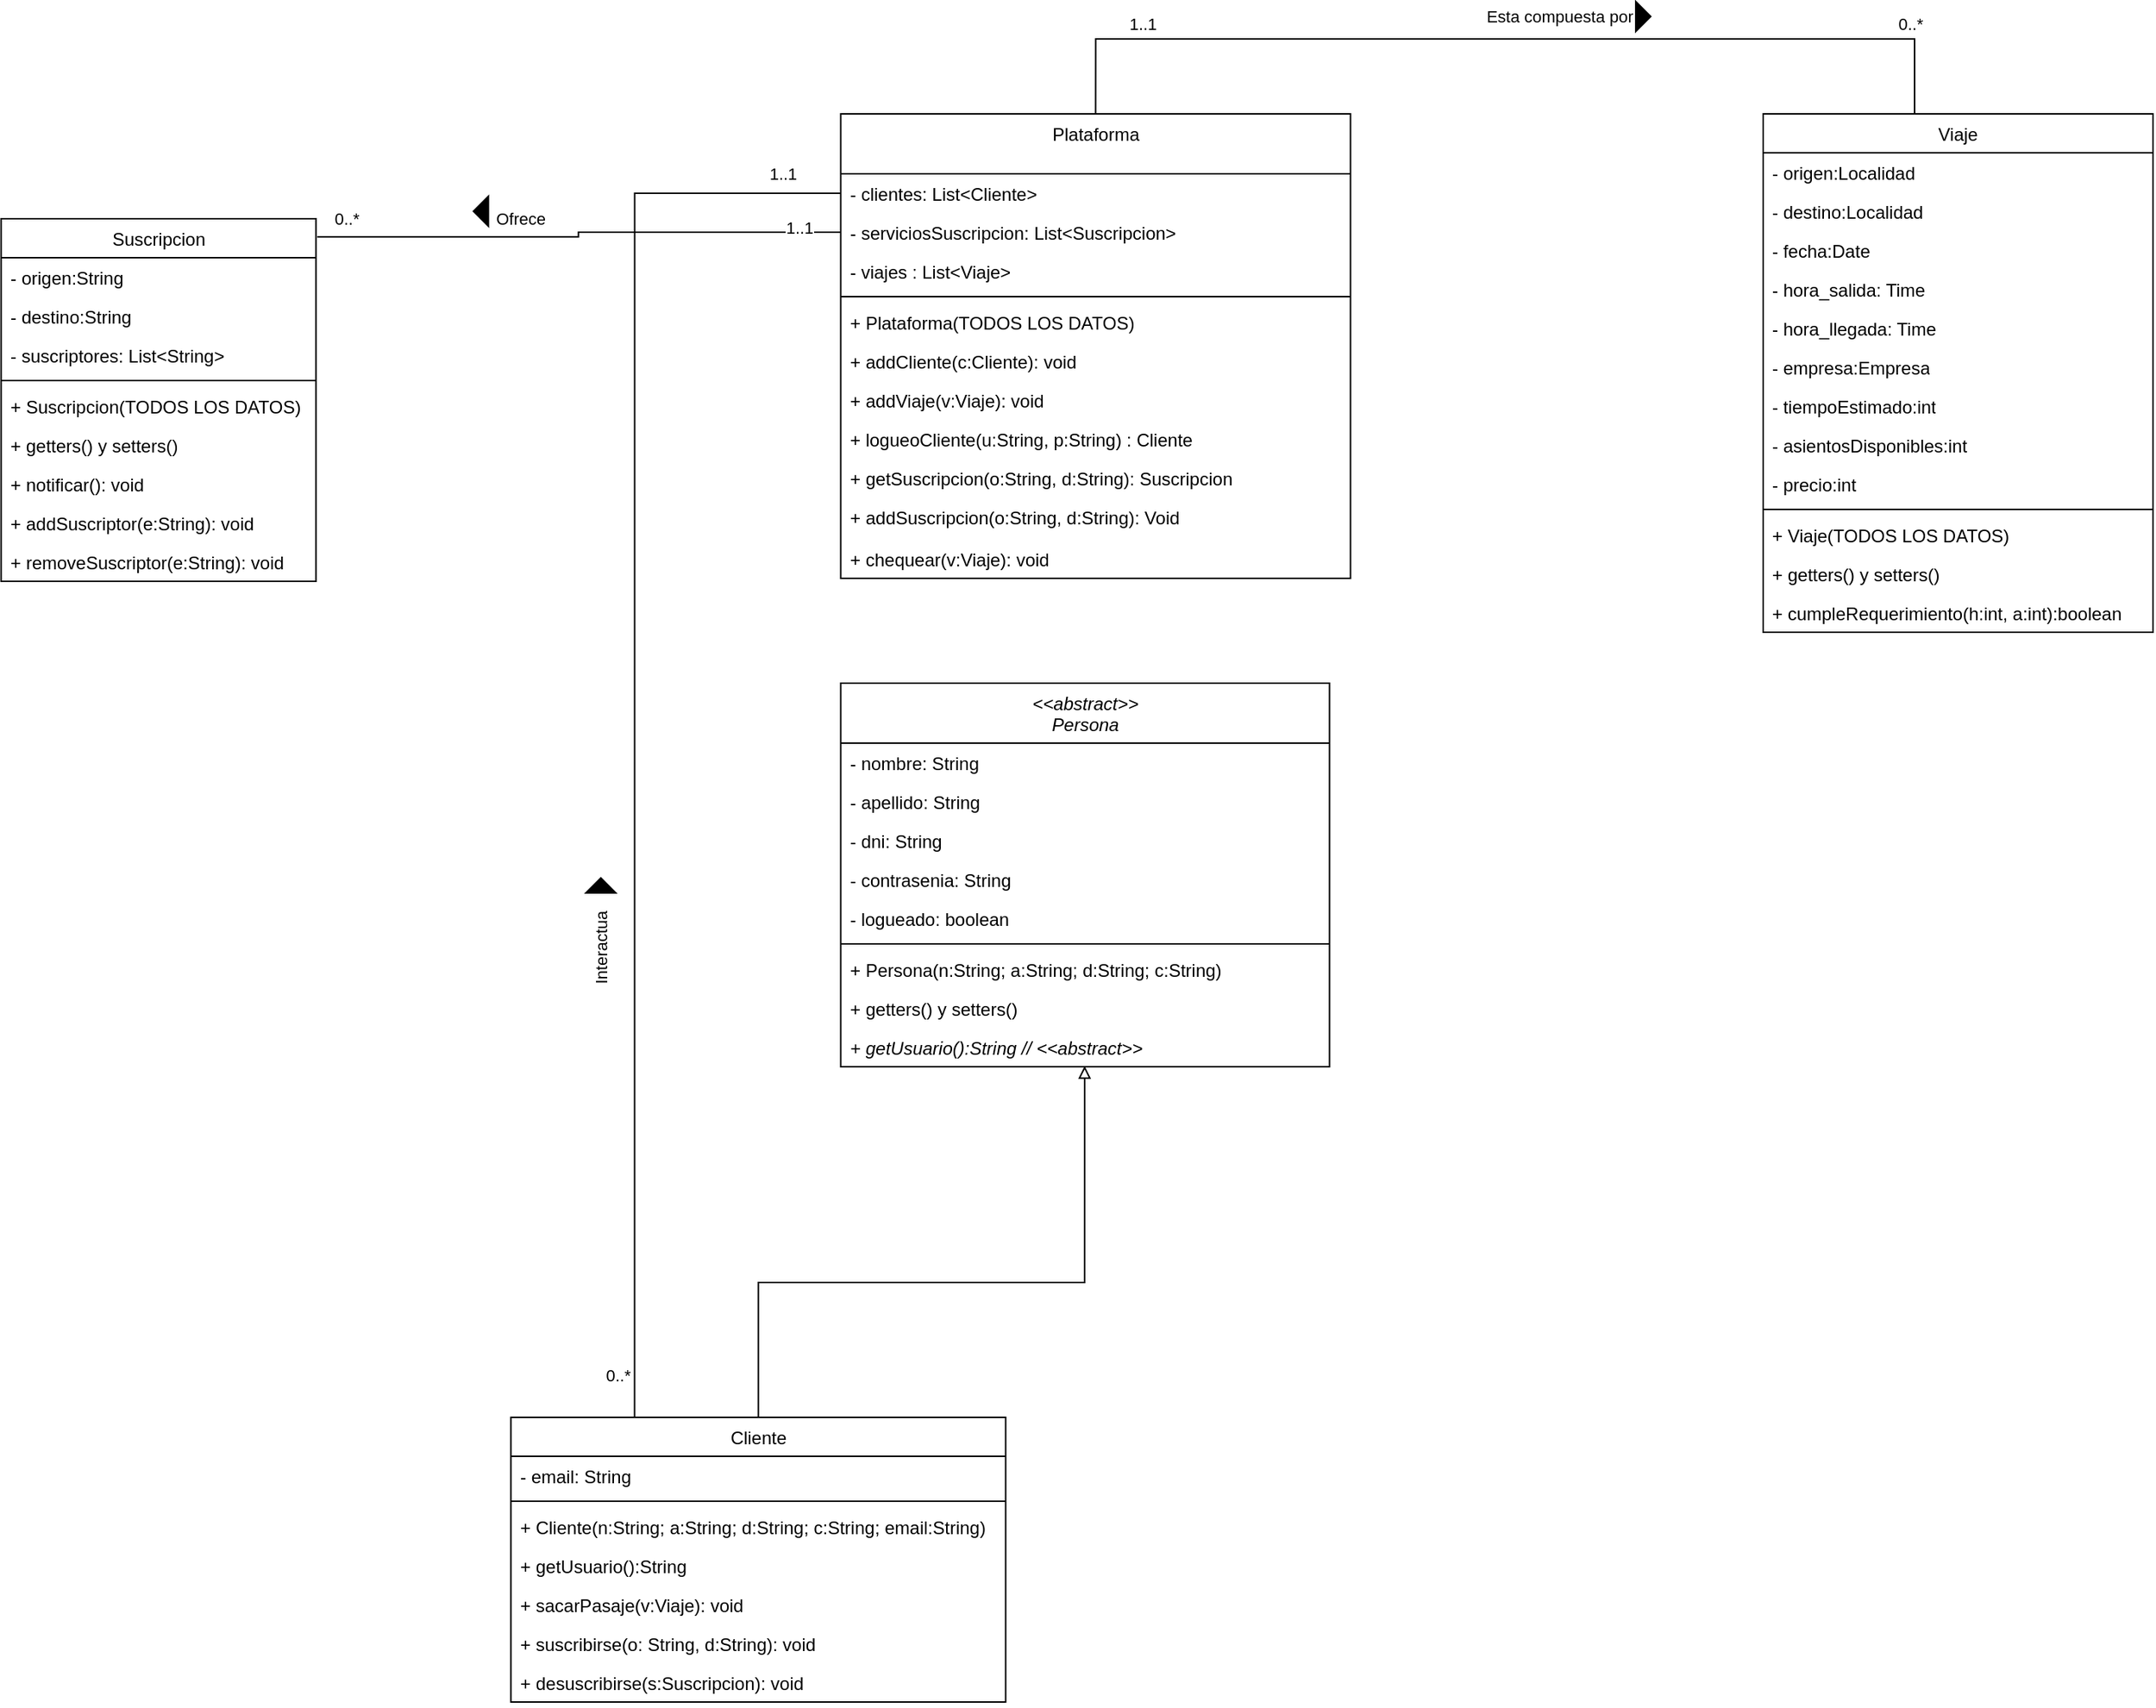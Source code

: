 <mxfile version="21.2.8" type="device">
  <diagram name="Página-1" id="zjq8cMb5KONKdvHJmB7o">
    <mxGraphModel dx="684" dy="711" grid="1" gridSize="10" guides="1" tooltips="1" connect="1" arrows="1" fold="1" page="1" pageScale="1" pageWidth="827" pageHeight="1169" math="0" shadow="0">
      <root>
        <mxCell id="0" />
        <mxCell id="1" parent="0" />
        <mxCell id="j-AWwlysF16xWAHeP7fP-1" value="&lt;i style=&quot;font-weight: normal;&quot;&gt;&amp;lt;&amp;lt;abstract&amp;gt;&amp;gt;&lt;br&gt;Persona&lt;/i&gt;" style="swimlane;fontStyle=1;align=center;verticalAlign=top;childLayout=stackLayout;horizontal=1;startSize=40;horizontalStack=0;resizeParent=1;resizeParentMax=0;resizeLast=0;collapsible=1;marginBottom=0;whiteSpace=wrap;html=1;" parent="1" vertex="1">
          <mxGeometry x="914.75" y="720" width="326" height="256" as="geometry" />
        </mxCell>
        <mxCell id="j-AWwlysF16xWAHeP7fP-2" value="- nombre: String" style="text;strokeColor=none;fillColor=none;align=left;verticalAlign=top;spacingLeft=4;spacingRight=4;overflow=hidden;rotatable=0;points=[[0,0.5],[1,0.5]];portConstraint=eastwest;whiteSpace=wrap;html=1;" parent="j-AWwlysF16xWAHeP7fP-1" vertex="1">
          <mxGeometry y="40" width="326" height="26" as="geometry" />
        </mxCell>
        <mxCell id="j-AWwlysF16xWAHeP7fP-3" value="- apellido: String" style="text;strokeColor=none;fillColor=none;align=left;verticalAlign=top;spacingLeft=4;spacingRight=4;overflow=hidden;rotatable=0;points=[[0,0.5],[1,0.5]];portConstraint=eastwest;whiteSpace=wrap;html=1;" parent="j-AWwlysF16xWAHeP7fP-1" vertex="1">
          <mxGeometry y="66" width="326" height="26" as="geometry" />
        </mxCell>
        <mxCell id="j-AWwlysF16xWAHeP7fP-4" value="- dni: String" style="text;strokeColor=none;fillColor=none;align=left;verticalAlign=top;spacingLeft=4;spacingRight=4;overflow=hidden;rotatable=0;points=[[0,0.5],[1,0.5]];portConstraint=eastwest;whiteSpace=wrap;html=1;" parent="j-AWwlysF16xWAHeP7fP-1" vertex="1">
          <mxGeometry y="92" width="326" height="26" as="geometry" />
        </mxCell>
        <mxCell id="j-AWwlysF16xWAHeP7fP-5" value="- contrasenia: String" style="text;strokeColor=none;fillColor=none;align=left;verticalAlign=top;spacingLeft=4;spacingRight=4;overflow=hidden;rotatable=0;points=[[0,0.5],[1,0.5]];portConstraint=eastwest;whiteSpace=wrap;html=1;" parent="j-AWwlysF16xWAHeP7fP-1" vertex="1">
          <mxGeometry y="118" width="326" height="26" as="geometry" />
        </mxCell>
        <mxCell id="j-AWwlysF16xWAHeP7fP-6" value="- logueado: boolean" style="text;strokeColor=none;fillColor=none;align=left;verticalAlign=top;spacingLeft=4;spacingRight=4;overflow=hidden;rotatable=0;points=[[0,0.5],[1,0.5]];portConstraint=eastwest;whiteSpace=wrap;html=1;" parent="j-AWwlysF16xWAHeP7fP-1" vertex="1">
          <mxGeometry y="144" width="326" height="26" as="geometry" />
        </mxCell>
        <mxCell id="j-AWwlysF16xWAHeP7fP-7" value="" style="line;strokeWidth=1;fillColor=none;align=left;verticalAlign=middle;spacingTop=-1;spacingLeft=3;spacingRight=3;rotatable=0;labelPosition=right;points=[];portConstraint=eastwest;strokeColor=inherit;" parent="j-AWwlysF16xWAHeP7fP-1" vertex="1">
          <mxGeometry y="170" width="326" height="8" as="geometry" />
        </mxCell>
        <mxCell id="j-AWwlysF16xWAHeP7fP-8" value="+ Persona(n:String; a:String; d:String; c:String)" style="text;strokeColor=none;fillColor=none;align=left;verticalAlign=top;spacingLeft=4;spacingRight=4;overflow=hidden;rotatable=0;points=[[0,0.5],[1,0.5]];portConstraint=eastwest;whiteSpace=wrap;html=1;" parent="j-AWwlysF16xWAHeP7fP-1" vertex="1">
          <mxGeometry y="178" width="326" height="26" as="geometry" />
        </mxCell>
        <mxCell id="j-AWwlysF16xWAHeP7fP-9" value="+ getters() y setters()" style="text;strokeColor=none;fillColor=none;align=left;verticalAlign=top;spacingLeft=4;spacingRight=4;overflow=hidden;rotatable=0;points=[[0,0.5],[1,0.5]];portConstraint=eastwest;whiteSpace=wrap;html=1;" parent="j-AWwlysF16xWAHeP7fP-1" vertex="1">
          <mxGeometry y="204" width="326" height="26" as="geometry" />
        </mxCell>
        <mxCell id="j-AWwlysF16xWAHeP7fP-10" value="&lt;i&gt;+ getUsuario():String // &amp;lt;&amp;lt;abstract&amp;gt;&amp;gt;&lt;/i&gt;" style="text;strokeColor=none;fillColor=none;align=left;verticalAlign=top;spacingLeft=4;spacingRight=4;overflow=hidden;rotatable=0;points=[[0,0.5],[1,0.5]];portConstraint=eastwest;whiteSpace=wrap;html=1;" parent="j-AWwlysF16xWAHeP7fP-1" vertex="1">
          <mxGeometry y="230" width="326" height="26" as="geometry" />
        </mxCell>
        <mxCell id="j-AWwlysF16xWAHeP7fP-11" style="rounded=0;orthogonalLoop=1;jettySize=auto;html=1;entryX=0.499;entryY=0.981;entryDx=0;entryDy=0;entryPerimeter=0;endArrow=block;endFill=0;edgeStyle=orthogonalEdgeStyle;" parent="1" source="j-AWwlysF16xWAHeP7fP-13" target="j-AWwlysF16xWAHeP7fP-10" edge="1">
          <mxGeometry relative="1" as="geometry">
            <Array as="points">
              <mxPoint x="860" y="1120" />
              <mxPoint x="1077" y="1120" />
            </Array>
          </mxGeometry>
        </mxCell>
        <mxCell id="j-AWwlysF16xWAHeP7fP-13" value="&lt;span style=&quot;font-weight: normal;&quot;&gt;Cliente&lt;/span&gt;" style="swimlane;fontStyle=1;align=center;verticalAlign=top;childLayout=stackLayout;horizontal=1;startSize=26;horizontalStack=0;resizeParent=1;resizeParentMax=0;resizeLast=0;collapsible=1;marginBottom=0;whiteSpace=wrap;html=1;" parent="1" vertex="1">
          <mxGeometry x="694.75" y="1210" width="330" height="190" as="geometry">
            <mxRectangle x="134" y="100" width="70" height="26" as="alternateBounds" />
          </mxGeometry>
        </mxCell>
        <mxCell id="j-AWwlysF16xWAHeP7fP-14" value="- email: String" style="text;strokeColor=none;fillColor=none;align=left;verticalAlign=top;spacingLeft=4;spacingRight=4;overflow=hidden;rotatable=0;points=[[0,0.5],[1,0.5]];portConstraint=eastwest;whiteSpace=wrap;html=1;" parent="j-AWwlysF16xWAHeP7fP-13" vertex="1">
          <mxGeometry y="26" width="330" height="26" as="geometry" />
        </mxCell>
        <mxCell id="j-AWwlysF16xWAHeP7fP-17" value="" style="line;strokeWidth=1;fillColor=none;align=left;verticalAlign=middle;spacingTop=-1;spacingLeft=3;spacingRight=3;rotatable=0;labelPosition=right;points=[];portConstraint=eastwest;strokeColor=inherit;" parent="j-AWwlysF16xWAHeP7fP-13" vertex="1">
          <mxGeometry y="52" width="330" height="8" as="geometry" />
        </mxCell>
        <mxCell id="j-AWwlysF16xWAHeP7fP-18" value="+ Cliente(n:String; a:String; d:String; c:String; email:String)" style="text;strokeColor=none;fillColor=none;align=left;verticalAlign=top;spacingLeft=4;spacingRight=4;overflow=hidden;rotatable=0;points=[[0,0.5],[1,0.5]];portConstraint=eastwest;whiteSpace=wrap;html=1;" parent="j-AWwlysF16xWAHeP7fP-13" vertex="1">
          <mxGeometry y="60" width="330" height="26" as="geometry" />
        </mxCell>
        <mxCell id="AUp9FPdAzG-k2VMfIPUW-1" value="+ getUsuario():String&amp;nbsp;" style="text;strokeColor=none;fillColor=none;align=left;verticalAlign=top;spacingLeft=4;spacingRight=4;overflow=hidden;rotatable=0;points=[[0,0.5],[1,0.5]];portConstraint=eastwest;whiteSpace=wrap;html=1;" parent="j-AWwlysF16xWAHeP7fP-13" vertex="1">
          <mxGeometry y="86" width="330" height="26" as="geometry" />
        </mxCell>
        <mxCell id="j-AWwlysF16xWAHeP7fP-22" value="+ sacarPasaje(v:Viaje): void" style="text;strokeColor=none;fillColor=none;align=left;verticalAlign=top;spacingLeft=4;spacingRight=4;overflow=hidden;rotatable=0;points=[[0,0.5],[1,0.5]];portConstraint=eastwest;whiteSpace=wrap;html=1;" parent="j-AWwlysF16xWAHeP7fP-13" vertex="1">
          <mxGeometry y="112" width="330" height="26" as="geometry" />
        </mxCell>
        <mxCell id="j-AWwlysF16xWAHeP7fP-25" value="+ suscribirse(o: String, d:String): void" style="text;strokeColor=none;fillColor=none;align=left;verticalAlign=top;spacingLeft=4;spacingRight=4;overflow=hidden;rotatable=0;points=[[0,0.5],[1,0.5]];portConstraint=eastwest;whiteSpace=wrap;html=1;" parent="j-AWwlysF16xWAHeP7fP-13" vertex="1">
          <mxGeometry y="138" width="330" height="26" as="geometry" />
        </mxCell>
        <mxCell id="j-AWwlysF16xWAHeP7fP-26" value="+ desuscribirse(s:Suscripcion): void" style="text;strokeColor=none;fillColor=none;align=left;verticalAlign=top;spacingLeft=4;spacingRight=4;overflow=hidden;rotatable=0;points=[[0,0.5],[1,0.5]];portConstraint=eastwest;whiteSpace=wrap;html=1;" parent="j-AWwlysF16xWAHeP7fP-13" vertex="1">
          <mxGeometry y="164" width="330" height="26" as="geometry" />
        </mxCell>
        <mxCell id="j-AWwlysF16xWAHeP7fP-86" value="&lt;span style=&quot;font-weight: normal;&quot;&gt;Suscripcion&lt;/span&gt;" style="swimlane;fontStyle=1;align=center;verticalAlign=top;childLayout=stackLayout;horizontal=1;startSize=26;horizontalStack=0;resizeParent=1;resizeParentMax=0;resizeLast=0;collapsible=1;marginBottom=0;whiteSpace=wrap;html=1;" parent="1" vertex="1">
          <mxGeometry x="354.75" y="410" width="210" height="242" as="geometry">
            <mxRectangle x="1500" y="60" width="90" height="26" as="alternateBounds" />
          </mxGeometry>
        </mxCell>
        <mxCell id="j-AWwlysF16xWAHeP7fP-87" value="- origen:String" style="text;strokeColor=none;fillColor=none;align=left;verticalAlign=top;spacingLeft=4;spacingRight=4;overflow=hidden;rotatable=0;points=[[0,0.5],[1,0.5]];portConstraint=eastwest;whiteSpace=wrap;html=1;" parent="j-AWwlysF16xWAHeP7fP-86" vertex="1">
          <mxGeometry y="26" width="210" height="26" as="geometry" />
        </mxCell>
        <mxCell id="j-AWwlysF16xWAHeP7fP-88" value="- destino:String" style="text;strokeColor=none;fillColor=none;align=left;verticalAlign=top;spacingLeft=4;spacingRight=4;overflow=hidden;rotatable=0;points=[[0,0.5],[1,0.5]];portConstraint=eastwest;whiteSpace=wrap;html=1;" parent="j-AWwlysF16xWAHeP7fP-86" vertex="1">
          <mxGeometry y="52" width="210" height="26" as="geometry" />
        </mxCell>
        <mxCell id="j-AWwlysF16xWAHeP7fP-89" value="- suscriptores: List&amp;lt;String&amp;gt;" style="text;strokeColor=none;fillColor=none;align=left;verticalAlign=top;spacingLeft=4;spacingRight=4;overflow=hidden;rotatable=0;points=[[0,0.5],[1,0.5]];portConstraint=eastwest;whiteSpace=wrap;html=1;" parent="j-AWwlysF16xWAHeP7fP-86" vertex="1">
          <mxGeometry y="78" width="210" height="26" as="geometry" />
        </mxCell>
        <mxCell id="j-AWwlysF16xWAHeP7fP-90" value="" style="line;strokeWidth=1;fillColor=none;align=left;verticalAlign=middle;spacingTop=-1;spacingLeft=3;spacingRight=3;rotatable=0;labelPosition=right;points=[];portConstraint=eastwest;strokeColor=inherit;" parent="j-AWwlysF16xWAHeP7fP-86" vertex="1">
          <mxGeometry y="104" width="210" height="8" as="geometry" />
        </mxCell>
        <mxCell id="j-AWwlysF16xWAHeP7fP-91" value="+ Suscripcion(TODOS LOS DATOS)" style="text;strokeColor=none;fillColor=none;align=left;verticalAlign=top;spacingLeft=4;spacingRight=4;overflow=hidden;rotatable=0;points=[[0,0.5],[1,0.5]];portConstraint=eastwest;whiteSpace=wrap;html=1;" parent="j-AWwlysF16xWAHeP7fP-86" vertex="1">
          <mxGeometry y="112" width="210" height="26" as="geometry" />
        </mxCell>
        <mxCell id="j-AWwlysF16xWAHeP7fP-92" value="+ getters() y setters()" style="text;strokeColor=none;fillColor=none;align=left;verticalAlign=top;spacingLeft=4;spacingRight=4;overflow=hidden;rotatable=0;points=[[0,0.5],[1,0.5]];portConstraint=eastwest;whiteSpace=wrap;html=1;" parent="j-AWwlysF16xWAHeP7fP-86" vertex="1">
          <mxGeometry y="138" width="210" height="26" as="geometry" />
        </mxCell>
        <mxCell id="j-AWwlysF16xWAHeP7fP-93" value="+ notificar(): void" style="text;strokeColor=none;fillColor=none;align=left;verticalAlign=top;spacingLeft=4;spacingRight=4;overflow=hidden;rotatable=0;points=[[0,0.5],[1,0.5]];portConstraint=eastwest;whiteSpace=wrap;html=1;" parent="j-AWwlysF16xWAHeP7fP-86" vertex="1">
          <mxGeometry y="164" width="210" height="26" as="geometry" />
        </mxCell>
        <mxCell id="j-AWwlysF16xWAHeP7fP-94" value="+ addSuscriptor(e:String): void" style="text;strokeColor=none;fillColor=none;align=left;verticalAlign=top;spacingLeft=4;spacingRight=4;overflow=hidden;rotatable=0;points=[[0,0.5],[1,0.5]];portConstraint=eastwest;whiteSpace=wrap;html=1;" parent="j-AWwlysF16xWAHeP7fP-86" vertex="1">
          <mxGeometry y="190" width="210" height="26" as="geometry" />
        </mxCell>
        <mxCell id="j-AWwlysF16xWAHeP7fP-95" value="+ removeSuscriptor(e:String): void" style="text;strokeColor=none;fillColor=none;align=left;verticalAlign=top;spacingLeft=4;spacingRight=4;overflow=hidden;rotatable=0;points=[[0,0.5],[1,0.5]];portConstraint=eastwest;whiteSpace=wrap;html=1;" parent="j-AWwlysF16xWAHeP7fP-86" vertex="1">
          <mxGeometry y="216" width="210" height="26" as="geometry" />
        </mxCell>
        <mxCell id="AUp9FPdAzG-k2VMfIPUW-20" style="edgeStyle=orthogonalEdgeStyle;rounded=0;orthogonalLoop=1;jettySize=auto;html=1;exitX=0.5;exitY=0;exitDx=0;exitDy=0;entryX=0.5;entryY=0;entryDx=0;entryDy=0;endArrow=none;endFill=0;" parent="1" source="j-AWwlysF16xWAHeP7fP-96" target="AUp9FPdAzG-k2VMfIPUW-5" edge="1">
          <mxGeometry relative="1" as="geometry">
            <Array as="points">
              <mxPoint x="1085" y="290" />
              <mxPoint x="1631" y="290" />
            </Array>
          </mxGeometry>
        </mxCell>
        <mxCell id="AUp9FPdAzG-k2VMfIPUW-22" value="Esta compuesta por" style="edgeLabel;html=1;align=center;verticalAlign=middle;resizable=0;points=[];" parent="AUp9FPdAzG-k2VMfIPUW-20" vertex="1" connectable="0">
          <mxGeometry x="0.062" y="2" relative="1" as="geometry">
            <mxPoint y="-13" as="offset" />
          </mxGeometry>
        </mxCell>
        <mxCell id="AUp9FPdAzG-k2VMfIPUW-23" value="1..1" style="edgeLabel;html=1;align=center;verticalAlign=middle;resizable=0;points=[];" parent="AUp9FPdAzG-k2VMfIPUW-20" vertex="1" connectable="0">
          <mxGeometry x="-0.761" y="-1" relative="1" as="geometry">
            <mxPoint y="-11" as="offset" />
          </mxGeometry>
        </mxCell>
        <mxCell id="AUp9FPdAzG-k2VMfIPUW-24" value="0..*" style="edgeLabel;html=1;align=center;verticalAlign=middle;resizable=0;points=[];" parent="AUp9FPdAzG-k2VMfIPUW-20" vertex="1" connectable="0">
          <mxGeometry x="0.757" relative="1" as="geometry">
            <mxPoint y="-10" as="offset" />
          </mxGeometry>
        </mxCell>
        <mxCell id="j-AWwlysF16xWAHeP7fP-96" value="&lt;span style=&quot;font-weight: 400;&quot;&gt;Plataforma&lt;/span&gt;" style="swimlane;fontStyle=1;align=center;verticalAlign=top;childLayout=stackLayout;horizontal=1;startSize=40;horizontalStack=0;resizeParent=1;resizeParentMax=0;resizeLast=0;collapsible=1;marginBottom=0;whiteSpace=wrap;html=1;" parent="1" vertex="1">
          <mxGeometry x="914.75" y="340" width="340" height="310" as="geometry">
            <mxRectangle x="-540" y="-410" width="90" height="40" as="alternateBounds" />
          </mxGeometry>
        </mxCell>
        <mxCell id="j-AWwlysF16xWAHeP7fP-97" value="- clientes: List&amp;lt;Cliente&amp;gt;" style="text;strokeColor=none;fillColor=none;align=left;verticalAlign=top;spacingLeft=4;spacingRight=4;overflow=hidden;rotatable=0;points=[[0,0.5],[1,0.5]];portConstraint=eastwest;whiteSpace=wrap;html=1;" parent="j-AWwlysF16xWAHeP7fP-96" vertex="1">
          <mxGeometry y="40" width="340" height="26" as="geometry" />
        </mxCell>
        <mxCell id="j-AWwlysF16xWAHeP7fP-99" value="- serviciosSuscripcion: List&amp;lt;Suscripcion&amp;gt;" style="text;strokeColor=none;fillColor=none;align=left;verticalAlign=top;spacingLeft=4;spacingRight=4;overflow=hidden;rotatable=0;points=[[0,0.5],[1,0.5]];portConstraint=eastwest;whiteSpace=wrap;html=1;" parent="j-AWwlysF16xWAHeP7fP-96" vertex="1">
          <mxGeometry y="66" width="340" height="26" as="geometry" />
        </mxCell>
        <mxCell id="AUp9FPdAzG-k2VMfIPUW-4" value="- viajes : List&amp;lt;Viaje&amp;gt;" style="text;strokeColor=none;fillColor=none;align=left;verticalAlign=top;spacingLeft=4;spacingRight=4;overflow=hidden;rotatable=0;points=[[0,0.5],[1,0.5]];portConstraint=eastwest;whiteSpace=wrap;html=1;" parent="j-AWwlysF16xWAHeP7fP-96" vertex="1">
          <mxGeometry y="92" width="340" height="26" as="geometry" />
        </mxCell>
        <mxCell id="j-AWwlysF16xWAHeP7fP-101" value="" style="line;strokeWidth=1;fillColor=none;align=left;verticalAlign=middle;spacingTop=-1;spacingLeft=3;spacingRight=3;rotatable=0;labelPosition=right;points=[];portConstraint=eastwest;strokeColor=inherit;" parent="j-AWwlysF16xWAHeP7fP-96" vertex="1">
          <mxGeometry y="118" width="340" height="8" as="geometry" />
        </mxCell>
        <mxCell id="j-AWwlysF16xWAHeP7fP-102" value="+ Plataforma(TODOS LOS DATOS)" style="text;strokeColor=none;fillColor=none;align=left;verticalAlign=top;spacingLeft=4;spacingRight=4;overflow=hidden;rotatable=0;points=[[0,0.5],[1,0.5]];portConstraint=eastwest;whiteSpace=wrap;html=1;" parent="j-AWwlysF16xWAHeP7fP-96" vertex="1">
          <mxGeometry y="126" width="340" height="26" as="geometry" />
        </mxCell>
        <mxCell id="j-AWwlysF16xWAHeP7fP-103" value="+ addCliente(c:Cliente): void" style="text;strokeColor=none;fillColor=none;align=left;verticalAlign=top;spacingLeft=4;spacingRight=4;overflow=hidden;rotatable=0;points=[[0,0.5],[1,0.5]];portConstraint=eastwest;whiteSpace=wrap;html=1;" parent="j-AWwlysF16xWAHeP7fP-96" vertex="1">
          <mxGeometry y="152" width="340" height="26" as="geometry" />
        </mxCell>
        <mxCell id="qALqu9sHK3WPXP12PWev-1" value="+ addViaje(v:Viaje): void" style="text;strokeColor=none;fillColor=none;align=left;verticalAlign=top;spacingLeft=4;spacingRight=4;overflow=hidden;rotatable=0;points=[[0,0.5],[1,0.5]];portConstraint=eastwest;whiteSpace=wrap;html=1;" vertex="1" parent="j-AWwlysF16xWAHeP7fP-96">
          <mxGeometry y="178" width="340" height="26" as="geometry" />
        </mxCell>
        <mxCell id="j-AWwlysF16xWAHeP7fP-104" value="+ logueoCliente(u:String, p:String) : Cliente" style="text;strokeColor=none;fillColor=none;align=left;verticalAlign=top;spacingLeft=4;spacingRight=4;overflow=hidden;rotatable=0;points=[[0,0.5],[1,0.5]];portConstraint=eastwest;whiteSpace=wrap;html=1;" parent="j-AWwlysF16xWAHeP7fP-96" vertex="1">
          <mxGeometry y="204" width="340" height="26" as="geometry" />
        </mxCell>
        <mxCell id="j-AWwlysF16xWAHeP7fP-106" value="+ getSuscripcion(o:String, d:String): Suscripcion" style="text;strokeColor=none;fillColor=none;align=left;verticalAlign=top;spacingLeft=4;spacingRight=4;overflow=hidden;rotatable=0;points=[[0,0.5],[1,0.5]];portConstraint=eastwest;whiteSpace=wrap;html=1;" parent="j-AWwlysF16xWAHeP7fP-96" vertex="1">
          <mxGeometry y="230" width="340" height="26" as="geometry" />
        </mxCell>
        <mxCell id="j-AWwlysF16xWAHeP7fP-107" value="+ addSuscripcion(o:String, d:String): Void" style="text;strokeColor=none;fillColor=none;align=left;verticalAlign=top;spacingLeft=4;spacingRight=4;overflow=hidden;rotatable=0;points=[[0,0.5],[1,0.5]];portConstraint=eastwest;whiteSpace=wrap;html=1;" parent="j-AWwlysF16xWAHeP7fP-96" vertex="1">
          <mxGeometry y="256" width="340" height="28" as="geometry" />
        </mxCell>
        <mxCell id="AUp9FPdAzG-k2VMfIPUW-3" value="+ chequear(v:Viaje): void" style="text;strokeColor=none;fillColor=none;align=left;verticalAlign=top;spacingLeft=4;spacingRight=4;overflow=hidden;rotatable=0;points=[[0,0.5],[1,0.5]];portConstraint=eastwest;whiteSpace=wrap;html=1;" parent="j-AWwlysF16xWAHeP7fP-96" vertex="1">
          <mxGeometry y="284" width="340" height="26" as="geometry" />
        </mxCell>
        <mxCell id="j-AWwlysF16xWAHeP7fP-149" style="edgeStyle=orthogonalEdgeStyle;rounded=0;orthogonalLoop=1;jettySize=auto;html=1;exitX=0;exitY=0.5;exitDx=0;exitDy=0;entryX=1.004;entryY=0.05;entryDx=0;entryDy=0;entryPerimeter=0;endArrow=none;endFill=0;" parent="1" source="j-AWwlysF16xWAHeP7fP-99" target="j-AWwlysF16xWAHeP7fP-86" edge="1">
          <mxGeometry relative="1" as="geometry" />
        </mxCell>
        <mxCell id="j-AWwlysF16xWAHeP7fP-150" value="1..1" style="edgeLabel;html=1;align=center;verticalAlign=middle;resizable=0;points=[];" parent="j-AWwlysF16xWAHeP7fP-149" vertex="1" connectable="0">
          <mxGeometry x="-0.843" y="-3" relative="1" as="geometry">
            <mxPoint x="-1" as="offset" />
          </mxGeometry>
        </mxCell>
        <mxCell id="j-AWwlysF16xWAHeP7fP-151" value="0..*" style="edgeLabel;html=1;align=center;verticalAlign=middle;resizable=0;points=[];" parent="j-AWwlysF16xWAHeP7fP-149" vertex="1" connectable="0">
          <mxGeometry x="0.931" y="-1" relative="1" as="geometry">
            <mxPoint x="7" y="-11" as="offset" />
          </mxGeometry>
        </mxCell>
        <mxCell id="j-AWwlysF16xWAHeP7fP-152" value="Ofrece" style="edgeLabel;html=1;align=center;verticalAlign=middle;resizable=0;points=[];" parent="j-AWwlysF16xWAHeP7fP-149" vertex="1" connectable="0">
          <mxGeometry x="0.239" y="-1" relative="1" as="geometry">
            <mxPoint x="1" y="-11" as="offset" />
          </mxGeometry>
        </mxCell>
        <mxCell id="j-AWwlysF16xWAHeP7fP-160" style="edgeStyle=orthogonalEdgeStyle;rounded=0;orthogonalLoop=1;jettySize=auto;html=1;exitX=0;exitY=0.5;exitDx=0;exitDy=0;entryX=0.25;entryY=0;entryDx=0;entryDy=0;endArrow=none;endFill=0;" parent="1" source="j-AWwlysF16xWAHeP7fP-97" target="j-AWwlysF16xWAHeP7fP-13" edge="1">
          <mxGeometry relative="1" as="geometry" />
        </mxCell>
        <mxCell id="j-AWwlysF16xWAHeP7fP-161" value="1..1" style="edgeLabel;html=1;align=center;verticalAlign=middle;resizable=0;points=[];" parent="j-AWwlysF16xWAHeP7fP-160" vertex="1" connectable="0">
          <mxGeometry x="-0.904" y="1" relative="1" as="geometry">
            <mxPoint x="7" y="-14" as="offset" />
          </mxGeometry>
        </mxCell>
        <mxCell id="j-AWwlysF16xWAHeP7fP-162" value="0..*" style="edgeLabel;html=1;align=center;verticalAlign=middle;resizable=0;points=[];" parent="j-AWwlysF16xWAHeP7fP-160" vertex="1" connectable="0">
          <mxGeometry x="0.898" relative="1" as="geometry">
            <mxPoint x="-12" y="20" as="offset" />
          </mxGeometry>
        </mxCell>
        <mxCell id="j-AWwlysF16xWAHeP7fP-163" value="Interactua" style="edgeLabel;html=1;align=center;verticalAlign=middle;resizable=0;points=[];rotation=-90;" parent="j-AWwlysF16xWAHeP7fP-160" vertex="1" connectable="0">
          <mxGeometry x="0.356" y="2" relative="1" as="geometry">
            <mxPoint x="-24" y="-5" as="offset" />
          </mxGeometry>
        </mxCell>
        <mxCell id="j-AWwlysF16xWAHeP7fP-164" value="" style="verticalLabelPosition=bottom;verticalAlign=top;html=1;shape=mxgraph.basic.acute_triangle;dx=0.5;rotation=0;fillColor=#000000;" parent="1" vertex="1">
          <mxGeometry x="744.75" y="850" width="20" height="10" as="geometry" />
        </mxCell>
        <mxCell id="j-AWwlysF16xWAHeP7fP-165" value="" style="verticalLabelPosition=bottom;verticalAlign=top;html=1;shape=mxgraph.basic.acute_triangle;dx=0.5;rotation=-90;fillColor=#000000;" parent="1" vertex="1">
          <mxGeometry x="664.75" y="400" width="20" height="10" as="geometry" />
        </mxCell>
        <mxCell id="AUp9FPdAzG-k2VMfIPUW-5" value="&lt;span style=&quot;font-weight: normal;&quot;&gt;Viaje&lt;/span&gt;" style="swimlane;fontStyle=1;align=center;verticalAlign=top;childLayout=stackLayout;horizontal=1;startSize=26;horizontalStack=0;resizeParent=1;resizeParentMax=0;resizeLast=0;collapsible=1;marginBottom=0;whiteSpace=wrap;html=1;" parent="1" vertex="1">
          <mxGeometry x="1530" y="340" width="260" height="346" as="geometry">
            <mxRectangle x="1510" y="52" width="60" height="26" as="alternateBounds" />
          </mxGeometry>
        </mxCell>
        <mxCell id="AUp9FPdAzG-k2VMfIPUW-6" value="- origen:Localidad" style="text;strokeColor=none;fillColor=none;align=left;verticalAlign=top;spacingLeft=4;spacingRight=4;overflow=hidden;rotatable=0;points=[[0,0.5],[1,0.5]];portConstraint=eastwest;whiteSpace=wrap;html=1;" parent="AUp9FPdAzG-k2VMfIPUW-5" vertex="1">
          <mxGeometry y="26" width="260" height="26" as="geometry" />
        </mxCell>
        <mxCell id="AUp9FPdAzG-k2VMfIPUW-7" value="- destino:Localidad" style="text;strokeColor=none;fillColor=none;align=left;verticalAlign=top;spacingLeft=4;spacingRight=4;overflow=hidden;rotatable=0;points=[[0,0.5],[1,0.5]];portConstraint=eastwest;whiteSpace=wrap;html=1;" parent="AUp9FPdAzG-k2VMfIPUW-5" vertex="1">
          <mxGeometry y="52" width="260" height="26" as="geometry" />
        </mxCell>
        <mxCell id="AUp9FPdAzG-k2VMfIPUW-8" value="- fecha:Date" style="text;strokeColor=none;fillColor=none;align=left;verticalAlign=top;spacingLeft=4;spacingRight=4;overflow=hidden;rotatable=0;points=[[0,0.5],[1,0.5]];portConstraint=eastwest;whiteSpace=wrap;html=1;" parent="AUp9FPdAzG-k2VMfIPUW-5" vertex="1">
          <mxGeometry y="78" width="260" height="26" as="geometry" />
        </mxCell>
        <mxCell id="AUp9FPdAzG-k2VMfIPUW-9" value="- hora_salida: Time" style="text;strokeColor=none;fillColor=none;align=left;verticalAlign=top;spacingLeft=4;spacingRight=4;overflow=hidden;rotatable=0;points=[[0,0.5],[1,0.5]];portConstraint=eastwest;whiteSpace=wrap;html=1;" parent="AUp9FPdAzG-k2VMfIPUW-5" vertex="1">
          <mxGeometry y="104" width="260" height="26" as="geometry" />
        </mxCell>
        <mxCell id="AUp9FPdAzG-k2VMfIPUW-10" value="- hora_llegada: Time" style="text;strokeColor=none;fillColor=none;align=left;verticalAlign=top;spacingLeft=4;spacingRight=4;overflow=hidden;rotatable=0;points=[[0,0.5],[1,0.5]];portConstraint=eastwest;whiteSpace=wrap;html=1;" parent="AUp9FPdAzG-k2VMfIPUW-5" vertex="1">
          <mxGeometry y="130" width="260" height="26" as="geometry" />
        </mxCell>
        <mxCell id="AUp9FPdAzG-k2VMfIPUW-11" value="- empresa:Empresa" style="text;strokeColor=none;fillColor=none;align=left;verticalAlign=top;spacingLeft=4;spacingRight=4;overflow=hidden;rotatable=0;points=[[0,0.5],[1,0.5]];portConstraint=eastwest;whiteSpace=wrap;html=1;" parent="AUp9FPdAzG-k2VMfIPUW-5" vertex="1">
          <mxGeometry y="156" width="260" height="26" as="geometry" />
        </mxCell>
        <mxCell id="AUp9FPdAzG-k2VMfIPUW-12" value="- tiempoEstimado:int" style="text;strokeColor=none;fillColor=none;align=left;verticalAlign=top;spacingLeft=4;spacingRight=4;overflow=hidden;rotatable=0;points=[[0,0.5],[1,0.5]];portConstraint=eastwest;whiteSpace=wrap;html=1;" parent="AUp9FPdAzG-k2VMfIPUW-5" vertex="1">
          <mxGeometry y="182" width="260" height="26" as="geometry" />
        </mxCell>
        <mxCell id="AUp9FPdAzG-k2VMfIPUW-13" value="- asientosDisponibles:int" style="text;strokeColor=none;fillColor=none;align=left;verticalAlign=top;spacingLeft=4;spacingRight=4;overflow=hidden;rotatable=0;points=[[0,0.5],[1,0.5]];portConstraint=eastwest;whiteSpace=wrap;html=1;" parent="AUp9FPdAzG-k2VMfIPUW-5" vertex="1">
          <mxGeometry y="208" width="260" height="26" as="geometry" />
        </mxCell>
        <mxCell id="AUp9FPdAzG-k2VMfIPUW-14" value="- precio:int" style="text;strokeColor=none;fillColor=none;align=left;verticalAlign=top;spacingLeft=4;spacingRight=4;overflow=hidden;rotatable=0;points=[[0,0.5],[1,0.5]];portConstraint=eastwest;whiteSpace=wrap;html=1;" parent="AUp9FPdAzG-k2VMfIPUW-5" vertex="1">
          <mxGeometry y="234" width="260" height="26" as="geometry" />
        </mxCell>
        <mxCell id="AUp9FPdAzG-k2VMfIPUW-16" value="" style="line;strokeWidth=1;fillColor=none;align=left;verticalAlign=middle;spacingTop=-1;spacingLeft=3;spacingRight=3;rotatable=0;labelPosition=right;points=[];portConstraint=eastwest;strokeColor=inherit;" parent="AUp9FPdAzG-k2VMfIPUW-5" vertex="1">
          <mxGeometry y="260" width="260" height="8" as="geometry" />
        </mxCell>
        <mxCell id="AUp9FPdAzG-k2VMfIPUW-17" value="+ Viaje(TODOS LOS DATOS)" style="text;strokeColor=none;fillColor=none;align=left;verticalAlign=top;spacingLeft=4;spacingRight=4;overflow=hidden;rotatable=0;points=[[0,0.5],[1,0.5]];portConstraint=eastwest;whiteSpace=wrap;html=1;" parent="AUp9FPdAzG-k2VMfIPUW-5" vertex="1">
          <mxGeometry y="268" width="260" height="26" as="geometry" />
        </mxCell>
        <mxCell id="AUp9FPdAzG-k2VMfIPUW-18" value="+ getters() y setters()" style="text;strokeColor=none;fillColor=none;align=left;verticalAlign=top;spacingLeft=4;spacingRight=4;overflow=hidden;rotatable=0;points=[[0,0.5],[1,0.5]];portConstraint=eastwest;whiteSpace=wrap;html=1;" parent="AUp9FPdAzG-k2VMfIPUW-5" vertex="1">
          <mxGeometry y="294" width="260" height="26" as="geometry" />
        </mxCell>
        <mxCell id="AUp9FPdAzG-k2VMfIPUW-19" value="+ cumpleRequerimiento(h:int, a:int):boolean" style="text;strokeColor=none;fillColor=none;align=left;verticalAlign=top;spacingLeft=4;spacingRight=4;overflow=hidden;rotatable=0;points=[[0,0.5],[1,0.5]];portConstraint=eastwest;whiteSpace=wrap;html=1;" parent="AUp9FPdAzG-k2VMfIPUW-5" vertex="1">
          <mxGeometry y="320" width="260" height="26" as="geometry" />
        </mxCell>
        <mxCell id="AUp9FPdAzG-k2VMfIPUW-21" value="" style="verticalLabelPosition=bottom;verticalAlign=top;html=1;shape=mxgraph.basic.acute_triangle;dx=0.5;rotation=90;fillColor=#000000;" parent="1" vertex="1">
          <mxGeometry x="1440" y="270" width="20" height="10" as="geometry" />
        </mxCell>
      </root>
    </mxGraphModel>
  </diagram>
</mxfile>
